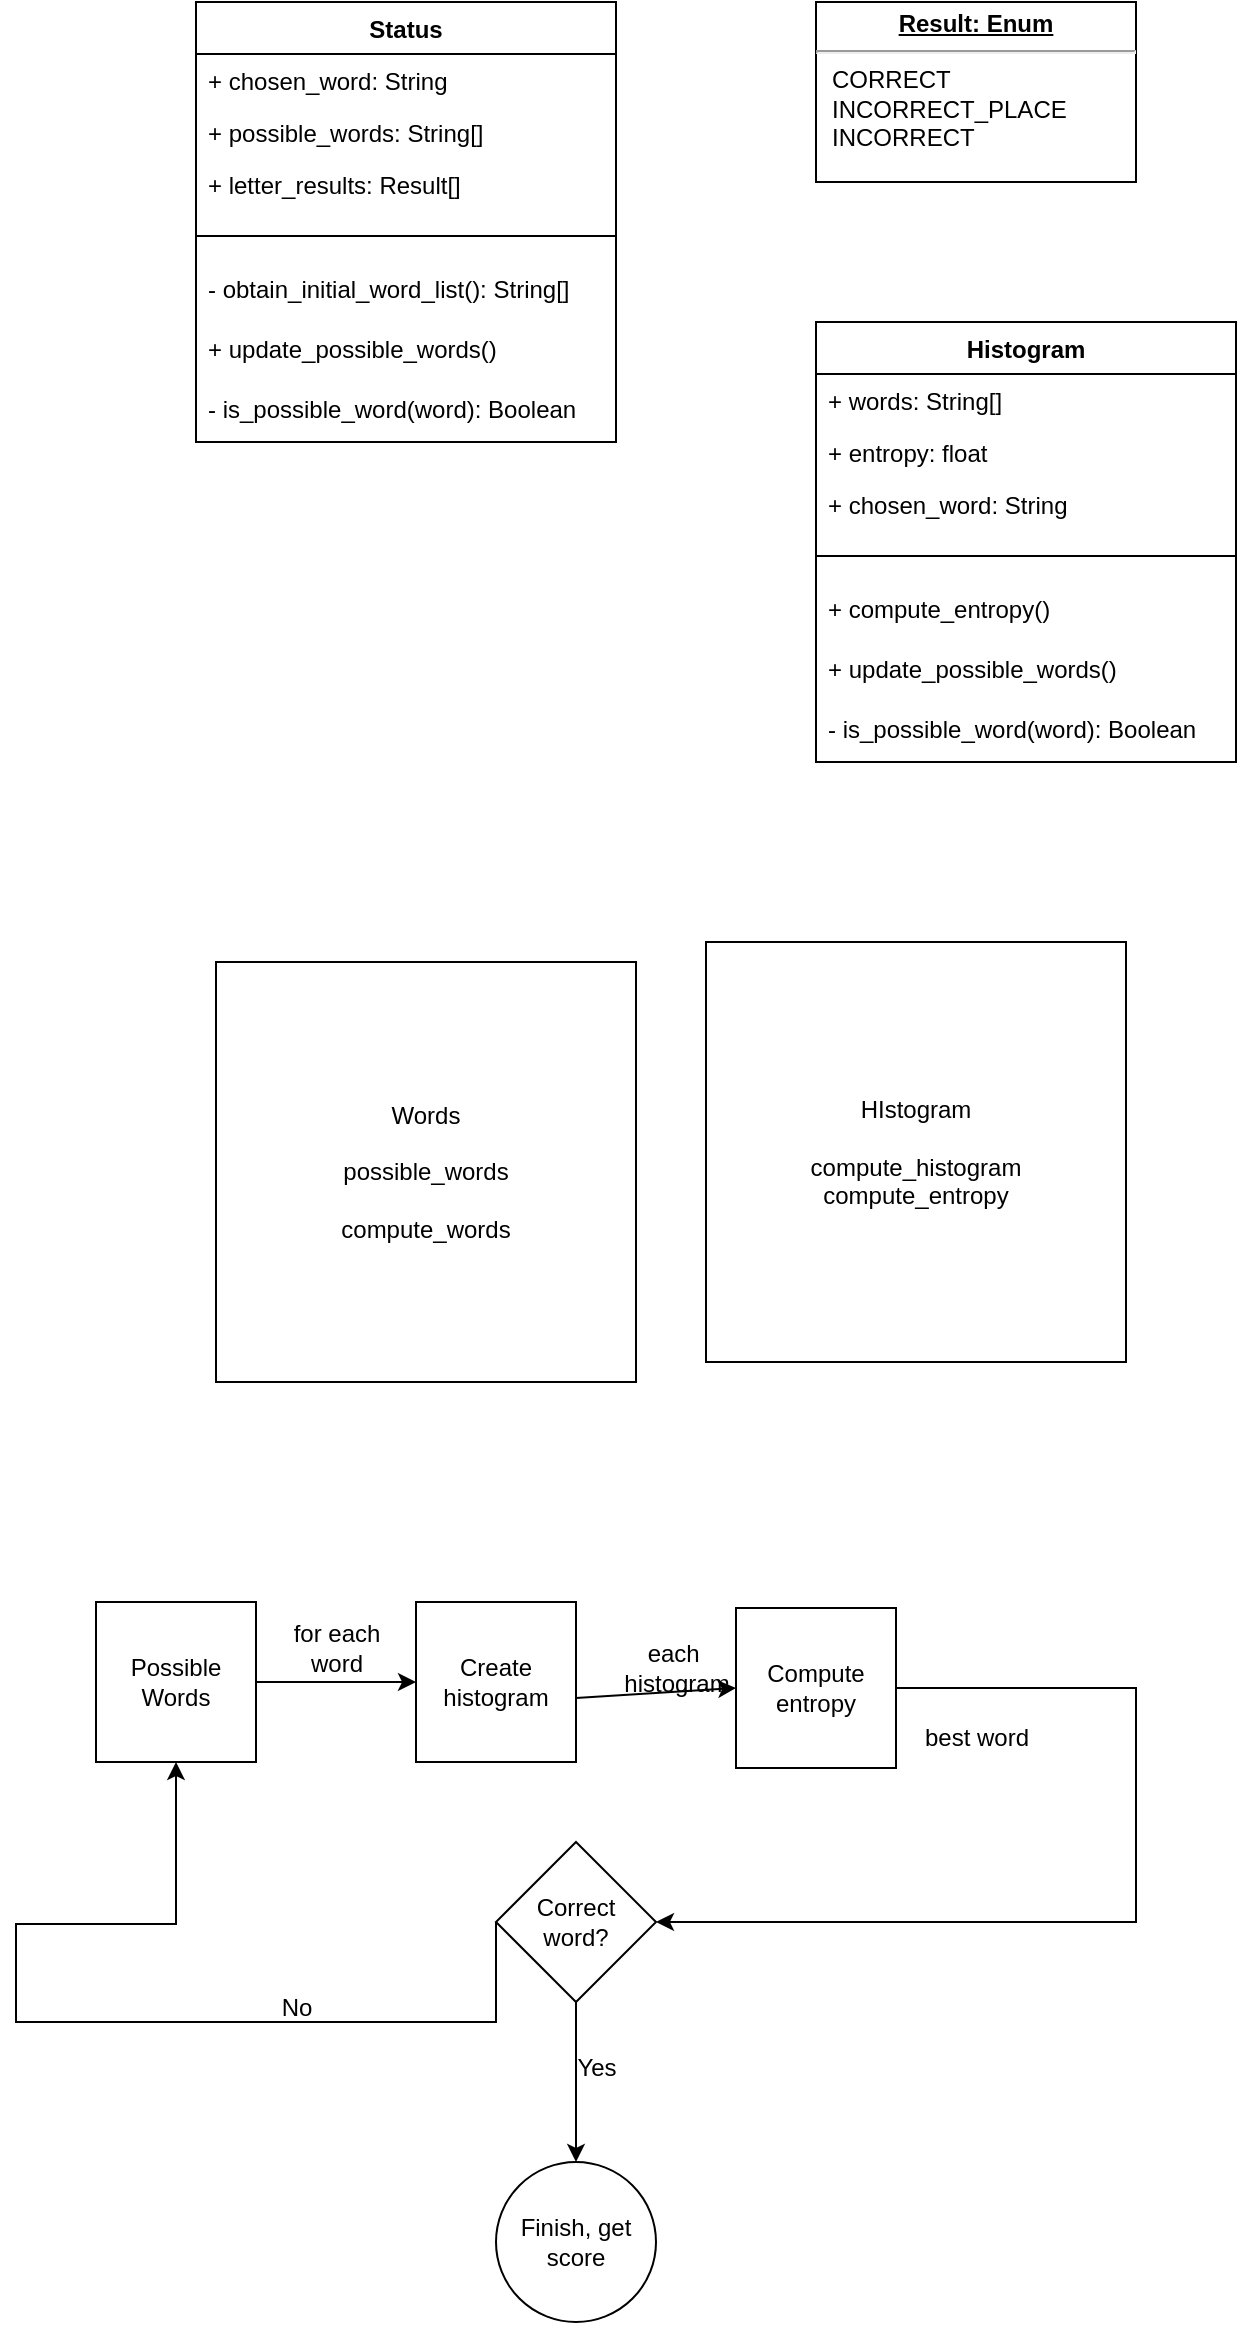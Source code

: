<mxfile version="22.0.8" type="github">
  <diagram name="Page-1" id="AM9Jz454eZbP0Hzq4OTY">
    <mxGraphModel dx="1364" dy="803" grid="1" gridSize="10" guides="1" tooltips="1" connect="1" arrows="1" fold="1" page="1" pageScale="1" pageWidth="850" pageHeight="1100" math="0" shadow="0">
      <root>
        <mxCell id="0" />
        <mxCell id="1" parent="0" />
        <mxCell id="OiGjM5vbhxBToe-Zl4If-1" value="HIstogram&lt;br&gt;&lt;br&gt;compute_histogram&lt;br&gt;compute_entropy&lt;br&gt;" style="whiteSpace=wrap;html=1;aspect=fixed;" parent="1" vertex="1">
          <mxGeometry x="425" y="510" width="210" height="210" as="geometry" />
        </mxCell>
        <mxCell id="OiGjM5vbhxBToe-Zl4If-4" value="Words&lt;br&gt;&lt;br&gt;possible_words&lt;br&gt;&lt;br&gt;compute_words" style="whiteSpace=wrap;html=1;aspect=fixed;" parent="1" vertex="1">
          <mxGeometry x="180" y="520" width="210" height="210" as="geometry" />
        </mxCell>
        <mxCell id="OiGjM5vbhxBToe-Zl4If-6" value="Possible&lt;br&gt;Words" style="whiteSpace=wrap;html=1;aspect=fixed;" parent="1" vertex="1">
          <mxGeometry x="120" y="840" width="80" height="80" as="geometry" />
        </mxCell>
        <mxCell id="OiGjM5vbhxBToe-Zl4If-7" value="" style="endArrow=classic;html=1;rounded=0;" parent="1" edge="1">
          <mxGeometry width="50" height="50" relative="1" as="geometry">
            <mxPoint x="200" y="880" as="sourcePoint" />
            <mxPoint x="280" y="880" as="targetPoint" />
          </mxGeometry>
        </mxCell>
        <mxCell id="OiGjM5vbhxBToe-Zl4If-8" value="Create histogram" style="whiteSpace=wrap;html=1;aspect=fixed;" parent="1" vertex="1">
          <mxGeometry x="280" y="840" width="80" height="80" as="geometry" />
        </mxCell>
        <mxCell id="OiGjM5vbhxBToe-Zl4If-9" value="for each &lt;br&gt;word" style="text;html=1;align=center;verticalAlign=middle;resizable=0;points=[];autosize=1;strokeColor=none;fillColor=none;" parent="1" vertex="1">
          <mxGeometry x="205" y="843" width="70" height="40" as="geometry" />
        </mxCell>
        <mxCell id="OiGjM5vbhxBToe-Zl4If-11" value="Compute entropy" style="whiteSpace=wrap;html=1;aspect=fixed;" parent="1" vertex="1">
          <mxGeometry x="440" y="843" width="80" height="80" as="geometry" />
        </mxCell>
        <mxCell id="OiGjM5vbhxBToe-Zl4If-12" value="" style="endArrow=classic;html=1;rounded=0;entryX=0;entryY=0.5;entryDx=0;entryDy=0;" parent="1" target="OiGjM5vbhxBToe-Zl4If-11" edge="1">
          <mxGeometry width="50" height="50" relative="1" as="geometry">
            <mxPoint x="360" y="888" as="sourcePoint" />
            <mxPoint x="410" y="838" as="targetPoint" />
          </mxGeometry>
        </mxCell>
        <mxCell id="OiGjM5vbhxBToe-Zl4If-13" value="each&amp;nbsp;&lt;br&gt;histogram" style="text;html=1;align=center;verticalAlign=middle;resizable=0;points=[];autosize=1;strokeColor=none;fillColor=none;" parent="1" vertex="1">
          <mxGeometry x="370" y="853" width="80" height="40" as="geometry" />
        </mxCell>
        <mxCell id="OiGjM5vbhxBToe-Zl4If-14" value="" style="endArrow=classic;html=1;rounded=0;entryX=1;entryY=0.5;entryDx=0;entryDy=0;" parent="1" target="OiGjM5vbhxBToe-Zl4If-17" edge="1">
          <mxGeometry width="50" height="50" relative="1" as="geometry">
            <mxPoint x="520" y="883" as="sourcePoint" />
            <mxPoint x="660" y="1070" as="targetPoint" />
            <Array as="points">
              <mxPoint x="640" y="883" />
              <mxPoint x="640" y="1000" />
            </Array>
          </mxGeometry>
        </mxCell>
        <mxCell id="OiGjM5vbhxBToe-Zl4If-15" value="best word" style="text;html=1;align=center;verticalAlign=middle;resizable=0;points=[];autosize=1;strokeColor=none;fillColor=none;" parent="1" vertex="1">
          <mxGeometry x="520" y="893" width="80" height="30" as="geometry" />
        </mxCell>
        <mxCell id="OiGjM5vbhxBToe-Zl4If-19" value="" style="edgeStyle=orthogonalEdgeStyle;rounded=0;orthogonalLoop=1;jettySize=auto;html=1;" parent="1" source="OiGjM5vbhxBToe-Zl4If-17" target="OiGjM5vbhxBToe-Zl4If-18" edge="1">
          <mxGeometry relative="1" as="geometry" />
        </mxCell>
        <mxCell id="OiGjM5vbhxBToe-Zl4If-21" style="edgeStyle=orthogonalEdgeStyle;rounded=0;orthogonalLoop=1;jettySize=auto;html=1;exitX=0;exitY=0.5;exitDx=0;exitDy=0;entryX=0.5;entryY=1;entryDx=0;entryDy=0;" parent="1" source="OiGjM5vbhxBToe-Zl4If-17" target="OiGjM5vbhxBToe-Zl4If-6" edge="1">
          <mxGeometry relative="1" as="geometry">
            <mxPoint x="30" y="1000" as="targetPoint" />
            <Array as="points">
              <mxPoint x="320" y="1050" />
              <mxPoint x="80" y="1050" />
              <mxPoint x="80" y="1001" />
              <mxPoint x="160" y="1001" />
            </Array>
          </mxGeometry>
        </mxCell>
        <mxCell id="OiGjM5vbhxBToe-Zl4If-17" value="Correct&lt;br&gt;word?" style="rhombus;whiteSpace=wrap;html=1;" parent="1" vertex="1">
          <mxGeometry x="320" y="960" width="80" height="80" as="geometry" />
        </mxCell>
        <mxCell id="OiGjM5vbhxBToe-Zl4If-18" value="Finish, get score" style="ellipse;whiteSpace=wrap;html=1;" parent="1" vertex="1">
          <mxGeometry x="320" y="1120" width="80" height="80" as="geometry" />
        </mxCell>
        <mxCell id="OiGjM5vbhxBToe-Zl4If-20" value="Yes" style="text;html=1;align=center;verticalAlign=middle;resizable=0;points=[];autosize=1;strokeColor=none;fillColor=none;" parent="1" vertex="1">
          <mxGeometry x="350" y="1058" width="40" height="30" as="geometry" />
        </mxCell>
        <mxCell id="OiGjM5vbhxBToe-Zl4If-22" value="No" style="text;html=1;align=center;verticalAlign=middle;resizable=0;points=[];autosize=1;strokeColor=none;fillColor=none;" parent="1" vertex="1">
          <mxGeometry x="200" y="1028" width="40" height="30" as="geometry" />
        </mxCell>
        <mxCell id="wf8JW-uh9J_lLv9QYYwo-7" value="Status" style="swimlane;fontStyle=1;align=center;verticalAlign=top;childLayout=stackLayout;horizontal=1;startSize=26;horizontalStack=0;resizeParent=1;resizeParentMax=0;resizeLast=0;collapsible=1;marginBottom=0;whiteSpace=wrap;html=1;" vertex="1" parent="1">
          <mxGeometry x="170" y="40" width="210" height="220" as="geometry">
            <mxRectangle x="380" y="10" width="80" height="30" as="alternateBounds" />
          </mxGeometry>
        </mxCell>
        <mxCell id="wf8JW-uh9J_lLv9QYYwo-8" value="+ chosen_word: String" style="text;strokeColor=none;fillColor=none;align=left;verticalAlign=top;spacingLeft=4;spacingRight=4;overflow=hidden;rotatable=0;points=[[0,0.5],[1,0.5]];portConstraint=eastwest;whiteSpace=wrap;html=1;" vertex="1" parent="wf8JW-uh9J_lLv9QYYwo-7">
          <mxGeometry y="26" width="210" height="26" as="geometry" />
        </mxCell>
        <mxCell id="wf8JW-uh9J_lLv9QYYwo-9" value="+ possible_words: String[]" style="text;strokeColor=none;fillColor=none;align=left;verticalAlign=top;spacingLeft=4;spacingRight=4;overflow=hidden;rotatable=0;points=[[0,0.5],[1,0.5]];portConstraint=eastwest;whiteSpace=wrap;html=1;" vertex="1" parent="wf8JW-uh9J_lLv9QYYwo-7">
          <mxGeometry y="52" width="210" height="26" as="geometry" />
        </mxCell>
        <mxCell id="wf8JW-uh9J_lLv9QYYwo-10" value="+ letter_results: Result[]" style="text;strokeColor=none;fillColor=none;align=left;verticalAlign=top;spacingLeft=4;spacingRight=4;overflow=hidden;rotatable=0;points=[[0,0.5],[1,0.5]];portConstraint=eastwest;whiteSpace=wrap;html=1;" vertex="1" parent="wf8JW-uh9J_lLv9QYYwo-7">
          <mxGeometry y="78" width="210" height="26" as="geometry" />
        </mxCell>
        <mxCell id="wf8JW-uh9J_lLv9QYYwo-11" value="" style="line;strokeWidth=1;fillColor=none;align=left;verticalAlign=middle;spacingTop=-1;spacingLeft=3;spacingRight=3;rotatable=0;labelPosition=right;points=[];portConstraint=eastwest;strokeColor=inherit;" vertex="1" parent="wf8JW-uh9J_lLv9QYYwo-7">
          <mxGeometry y="104" width="210" height="26" as="geometry" />
        </mxCell>
        <mxCell id="wf8JW-uh9J_lLv9QYYwo-12" value="- obtain_initial_word_list(): String[]" style="text;strokeColor=none;fillColor=none;align=left;verticalAlign=top;spacingLeft=4;spacingRight=4;overflow=hidden;rotatable=0;points=[[0,0.5],[1,0.5]];portConstraint=eastwest;whiteSpace=wrap;html=1;" vertex="1" parent="wf8JW-uh9J_lLv9QYYwo-7">
          <mxGeometry y="130" width="210" height="30" as="geometry" />
        </mxCell>
        <mxCell id="wf8JW-uh9J_lLv9QYYwo-13" value="+ update_possible_words()" style="text;strokeColor=none;fillColor=none;align=left;verticalAlign=top;spacingLeft=4;spacingRight=4;overflow=hidden;rotatable=0;points=[[0,0.5],[1,0.5]];portConstraint=eastwest;whiteSpace=wrap;html=1;" vertex="1" parent="wf8JW-uh9J_lLv9QYYwo-7">
          <mxGeometry y="160" width="210" height="30" as="geometry" />
        </mxCell>
        <mxCell id="wf8JW-uh9J_lLv9QYYwo-14" value="- is_possible_word(word): Boolean" style="text;strokeColor=none;fillColor=none;align=left;verticalAlign=top;spacingLeft=4;spacingRight=4;overflow=hidden;rotatable=0;points=[[0,0.5],[1,0.5]];portConstraint=eastwest;whiteSpace=wrap;html=1;" vertex="1" parent="wf8JW-uh9J_lLv9QYYwo-7">
          <mxGeometry y="190" width="210" height="30" as="geometry" />
        </mxCell>
        <mxCell id="wf8JW-uh9J_lLv9QYYwo-15" value="&lt;p style=&quot;margin:0px;margin-top:4px;text-align:center;text-decoration:underline;&quot;&gt;&lt;b&gt;Result: Enum&lt;/b&gt;&lt;/p&gt;&lt;hr&gt;&lt;p style=&quot;margin:0px;margin-left:8px;&quot;&gt;CORRECT&lt;br&gt;INCORRECT_PLACE&lt;br&gt;INCORRECT&lt;/p&gt;" style="verticalAlign=top;align=left;overflow=fill;fontSize=12;fontFamily=Helvetica;html=1;whiteSpace=wrap;" vertex="1" parent="1">
          <mxGeometry x="480" y="40" width="160" height="90" as="geometry" />
        </mxCell>
        <mxCell id="wf8JW-uh9J_lLv9QYYwo-24" value="Histogram" style="swimlane;fontStyle=1;align=center;verticalAlign=top;childLayout=stackLayout;horizontal=1;startSize=26;horizontalStack=0;resizeParent=1;resizeParentMax=0;resizeLast=0;collapsible=1;marginBottom=0;whiteSpace=wrap;html=1;" vertex="1" parent="1">
          <mxGeometry x="480" y="200" width="210" height="220" as="geometry">
            <mxRectangle x="380" y="10" width="80" height="30" as="alternateBounds" />
          </mxGeometry>
        </mxCell>
        <mxCell id="wf8JW-uh9J_lLv9QYYwo-25" value="+ words: String[]" style="text;strokeColor=none;fillColor=none;align=left;verticalAlign=top;spacingLeft=4;spacingRight=4;overflow=hidden;rotatable=0;points=[[0,0.5],[1,0.5]];portConstraint=eastwest;whiteSpace=wrap;html=1;" vertex="1" parent="wf8JW-uh9J_lLv9QYYwo-24">
          <mxGeometry y="26" width="210" height="26" as="geometry" />
        </mxCell>
        <mxCell id="wf8JW-uh9J_lLv9QYYwo-26" value="+ entropy: float" style="text;strokeColor=none;fillColor=none;align=left;verticalAlign=top;spacingLeft=4;spacingRight=4;overflow=hidden;rotatable=0;points=[[0,0.5],[1,0.5]];portConstraint=eastwest;whiteSpace=wrap;html=1;" vertex="1" parent="wf8JW-uh9J_lLv9QYYwo-24">
          <mxGeometry y="52" width="210" height="26" as="geometry" />
        </mxCell>
        <mxCell id="wf8JW-uh9J_lLv9QYYwo-27" value="+ chosen_word: String" style="text;strokeColor=none;fillColor=none;align=left;verticalAlign=top;spacingLeft=4;spacingRight=4;overflow=hidden;rotatable=0;points=[[0,0.5],[1,0.5]];portConstraint=eastwest;whiteSpace=wrap;html=1;" vertex="1" parent="wf8JW-uh9J_lLv9QYYwo-24">
          <mxGeometry y="78" width="210" height="26" as="geometry" />
        </mxCell>
        <mxCell id="wf8JW-uh9J_lLv9QYYwo-28" value="" style="line;strokeWidth=1;fillColor=none;align=left;verticalAlign=middle;spacingTop=-1;spacingLeft=3;spacingRight=3;rotatable=0;labelPosition=right;points=[];portConstraint=eastwest;strokeColor=inherit;" vertex="1" parent="wf8JW-uh9J_lLv9QYYwo-24">
          <mxGeometry y="104" width="210" height="26" as="geometry" />
        </mxCell>
        <mxCell id="wf8JW-uh9J_lLv9QYYwo-29" value="+ compute_entropy()" style="text;strokeColor=none;fillColor=none;align=left;verticalAlign=top;spacingLeft=4;spacingRight=4;overflow=hidden;rotatable=0;points=[[0,0.5],[1,0.5]];portConstraint=eastwest;whiteSpace=wrap;html=1;" vertex="1" parent="wf8JW-uh9J_lLv9QYYwo-24">
          <mxGeometry y="130" width="210" height="30" as="geometry" />
        </mxCell>
        <mxCell id="wf8JW-uh9J_lLv9QYYwo-30" value="+ update_possible_words()" style="text;strokeColor=none;fillColor=none;align=left;verticalAlign=top;spacingLeft=4;spacingRight=4;overflow=hidden;rotatable=0;points=[[0,0.5],[1,0.5]];portConstraint=eastwest;whiteSpace=wrap;html=1;" vertex="1" parent="wf8JW-uh9J_lLv9QYYwo-24">
          <mxGeometry y="160" width="210" height="30" as="geometry" />
        </mxCell>
        <mxCell id="wf8JW-uh9J_lLv9QYYwo-31" value="- is_possible_word(word): Boolean" style="text;strokeColor=none;fillColor=none;align=left;verticalAlign=top;spacingLeft=4;spacingRight=4;overflow=hidden;rotatable=0;points=[[0,0.5],[1,0.5]];portConstraint=eastwest;whiteSpace=wrap;html=1;" vertex="1" parent="wf8JW-uh9J_lLv9QYYwo-24">
          <mxGeometry y="190" width="210" height="30" as="geometry" />
        </mxCell>
      </root>
    </mxGraphModel>
  </diagram>
</mxfile>
